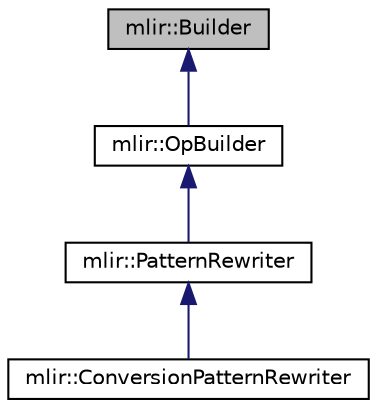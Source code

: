 digraph "mlir::Builder"
{
  bgcolor="transparent";
  edge [fontname="Helvetica",fontsize="10",labelfontname="Helvetica",labelfontsize="10"];
  node [fontname="Helvetica",fontsize="10",shape=record];
  Node0 [label="mlir::Builder",height=0.2,width=0.4,color="black", fillcolor="grey75", style="filled", fontcolor="black"];
  Node0 -> Node1 [dir="back",color="midnightblue",fontsize="10",style="solid",fontname="Helvetica"];
  Node1 [label="mlir::OpBuilder",height=0.2,width=0.4,color="black",URL="$classmlir_1_1OpBuilder.html",tooltip="This class helps build Operations. "];
  Node1 -> Node2 [dir="back",color="midnightblue",fontsize="10",style="solid",fontname="Helvetica"];
  Node2 [label="mlir::PatternRewriter",height=0.2,width=0.4,color="black",URL="$classmlir_1_1PatternRewriter.html",tooltip="This class coordinates the application of a pattern to the current function, providing a way to creat..."];
  Node2 -> Node3 [dir="back",color="midnightblue",fontsize="10",style="solid",fontname="Helvetica"];
  Node3 [label="mlir::ConversionPatternRewriter",height=0.2,width=0.4,color="black",URL="$classmlir_1_1ConversionPatternRewriter.html",tooltip="This class implements a pattern rewriter for use with ConversionPatterns. "];
}
